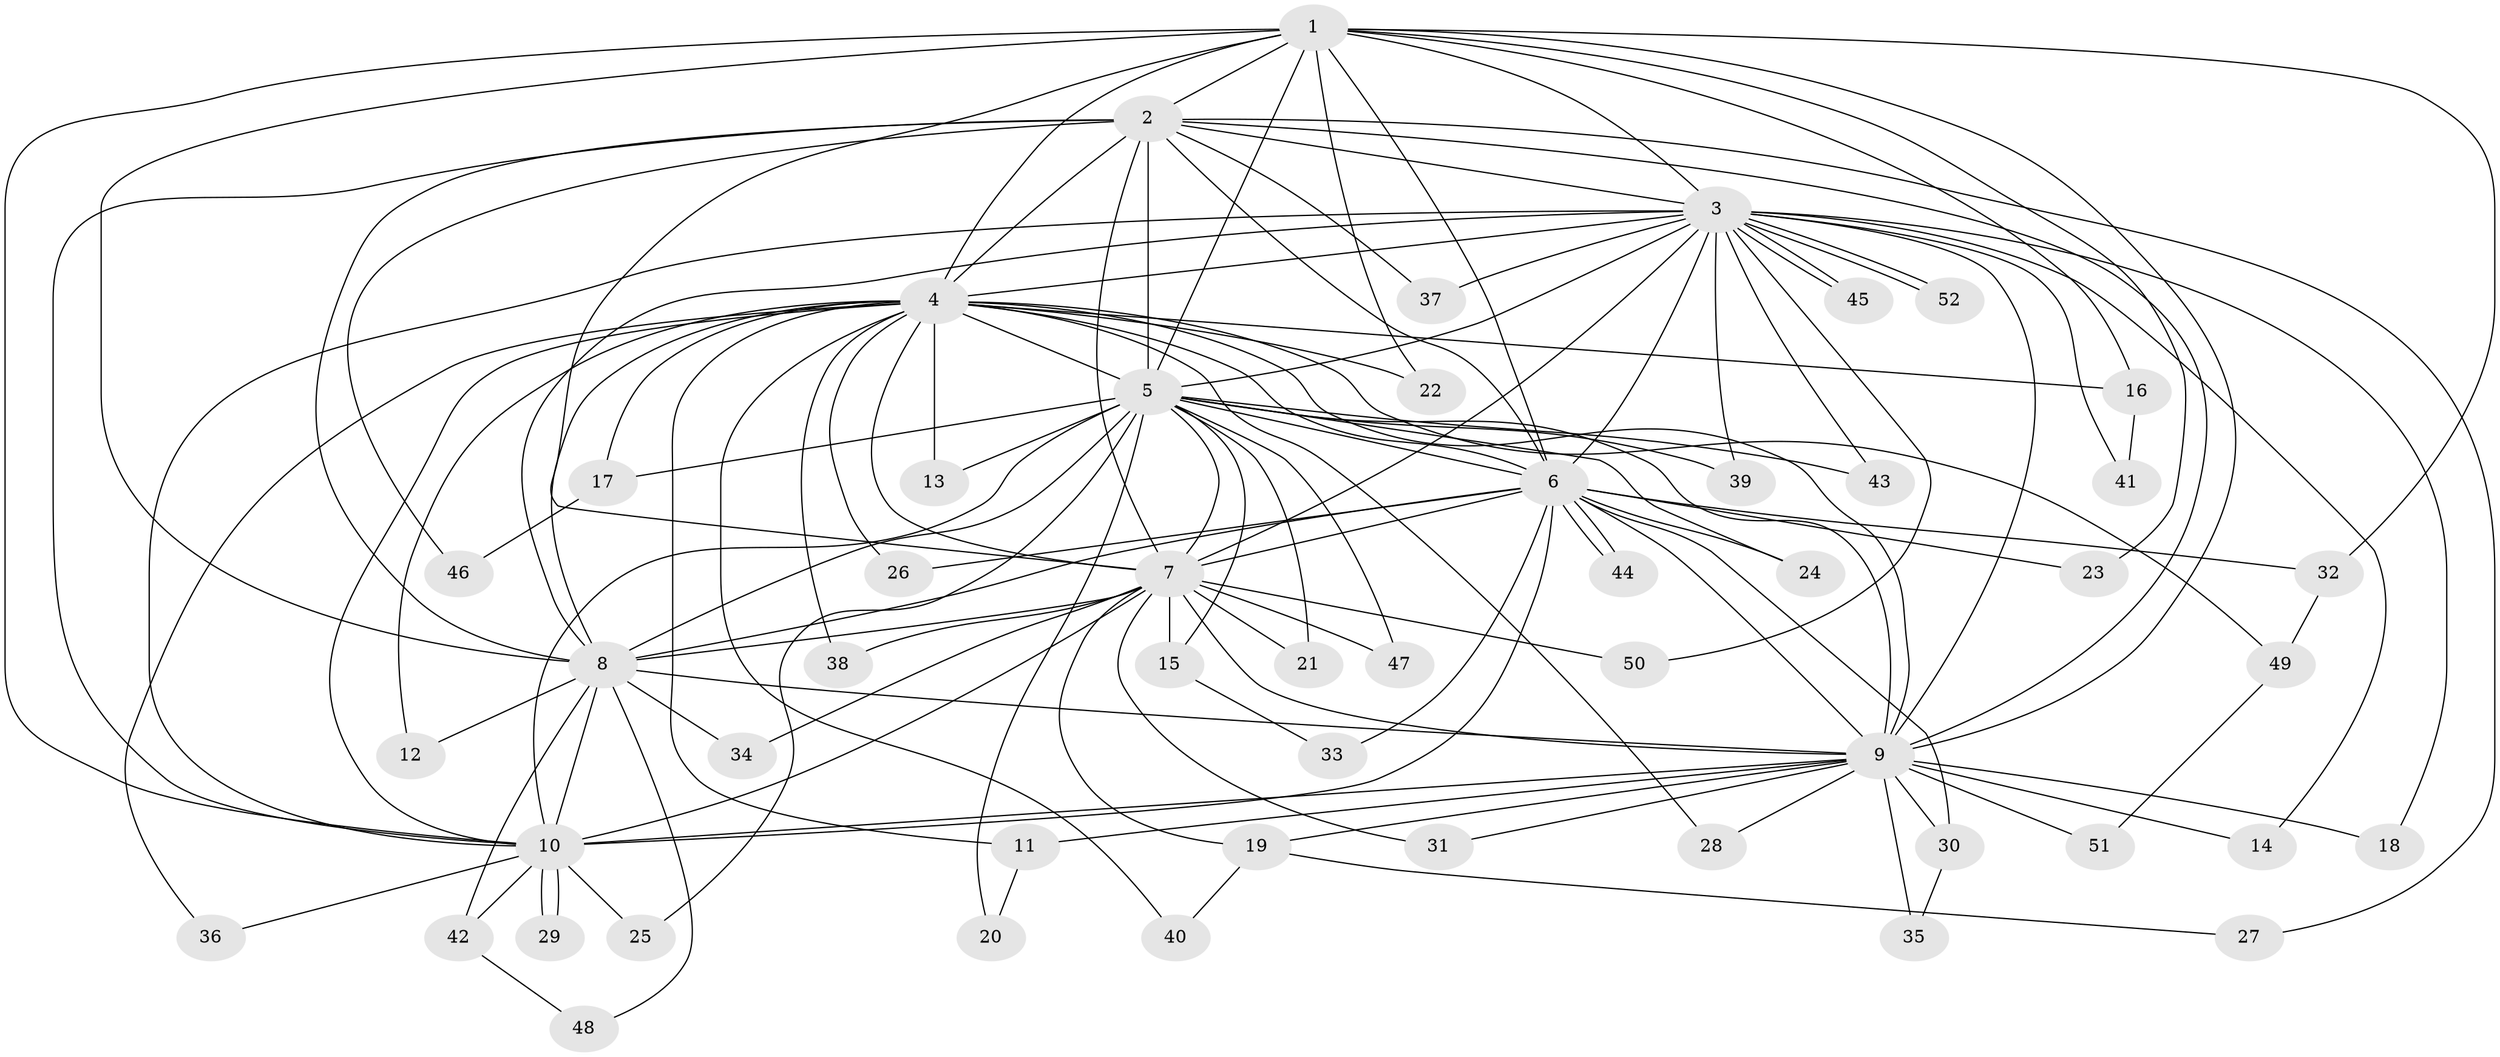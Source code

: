 // Generated by graph-tools (version 1.1) at 2025/11/02/27/25 16:11:05]
// undirected, 52 vertices, 129 edges
graph export_dot {
graph [start="1"]
  node [color=gray90,style=filled];
  1;
  2;
  3;
  4;
  5;
  6;
  7;
  8;
  9;
  10;
  11;
  12;
  13;
  14;
  15;
  16;
  17;
  18;
  19;
  20;
  21;
  22;
  23;
  24;
  25;
  26;
  27;
  28;
  29;
  30;
  31;
  32;
  33;
  34;
  35;
  36;
  37;
  38;
  39;
  40;
  41;
  42;
  43;
  44;
  45;
  46;
  47;
  48;
  49;
  50;
  51;
  52;
  1 -- 2;
  1 -- 3;
  1 -- 4;
  1 -- 5;
  1 -- 6;
  1 -- 7;
  1 -- 8;
  1 -- 9;
  1 -- 10;
  1 -- 16;
  1 -- 22;
  1 -- 23;
  1 -- 32;
  2 -- 3;
  2 -- 4;
  2 -- 5;
  2 -- 6;
  2 -- 7;
  2 -- 8;
  2 -- 9;
  2 -- 10;
  2 -- 27;
  2 -- 37;
  2 -- 46;
  3 -- 4;
  3 -- 5;
  3 -- 6;
  3 -- 7;
  3 -- 8;
  3 -- 9;
  3 -- 10;
  3 -- 14;
  3 -- 18;
  3 -- 37;
  3 -- 39;
  3 -- 41;
  3 -- 43;
  3 -- 45;
  3 -- 45;
  3 -- 50;
  3 -- 52;
  3 -- 52;
  4 -- 5;
  4 -- 6;
  4 -- 7;
  4 -- 8;
  4 -- 9;
  4 -- 10;
  4 -- 11;
  4 -- 12;
  4 -- 13;
  4 -- 16;
  4 -- 17;
  4 -- 22;
  4 -- 26;
  4 -- 28;
  4 -- 36;
  4 -- 38;
  4 -- 40;
  4 -- 49;
  5 -- 6;
  5 -- 7;
  5 -- 8;
  5 -- 9;
  5 -- 10;
  5 -- 13;
  5 -- 15;
  5 -- 17;
  5 -- 20;
  5 -- 21;
  5 -- 24;
  5 -- 25;
  5 -- 39;
  5 -- 43;
  5 -- 47;
  6 -- 7;
  6 -- 8;
  6 -- 9;
  6 -- 10;
  6 -- 23;
  6 -- 24;
  6 -- 26;
  6 -- 30;
  6 -- 32;
  6 -- 33;
  6 -- 44;
  6 -- 44;
  7 -- 8;
  7 -- 9;
  7 -- 10;
  7 -- 15;
  7 -- 19;
  7 -- 21;
  7 -- 31;
  7 -- 34;
  7 -- 38;
  7 -- 47;
  7 -- 50;
  8 -- 9;
  8 -- 10;
  8 -- 12;
  8 -- 34;
  8 -- 42;
  8 -- 48;
  9 -- 10;
  9 -- 11;
  9 -- 14;
  9 -- 18;
  9 -- 19;
  9 -- 28;
  9 -- 30;
  9 -- 31;
  9 -- 35;
  9 -- 51;
  10 -- 25;
  10 -- 29;
  10 -- 29;
  10 -- 36;
  10 -- 42;
  11 -- 20;
  15 -- 33;
  16 -- 41;
  17 -- 46;
  19 -- 27;
  19 -- 40;
  30 -- 35;
  32 -- 49;
  42 -- 48;
  49 -- 51;
}
